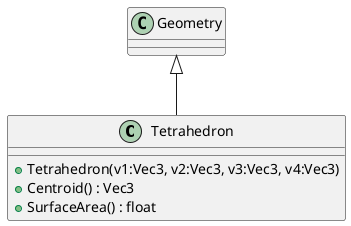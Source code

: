 @startuml
class Tetrahedron {
    + Tetrahedron(v1:Vec3, v2:Vec3, v3:Vec3, v4:Vec3)
    + Centroid() : Vec3
    + SurfaceArea() : float
}
Geometry <|-- Tetrahedron
@enduml
